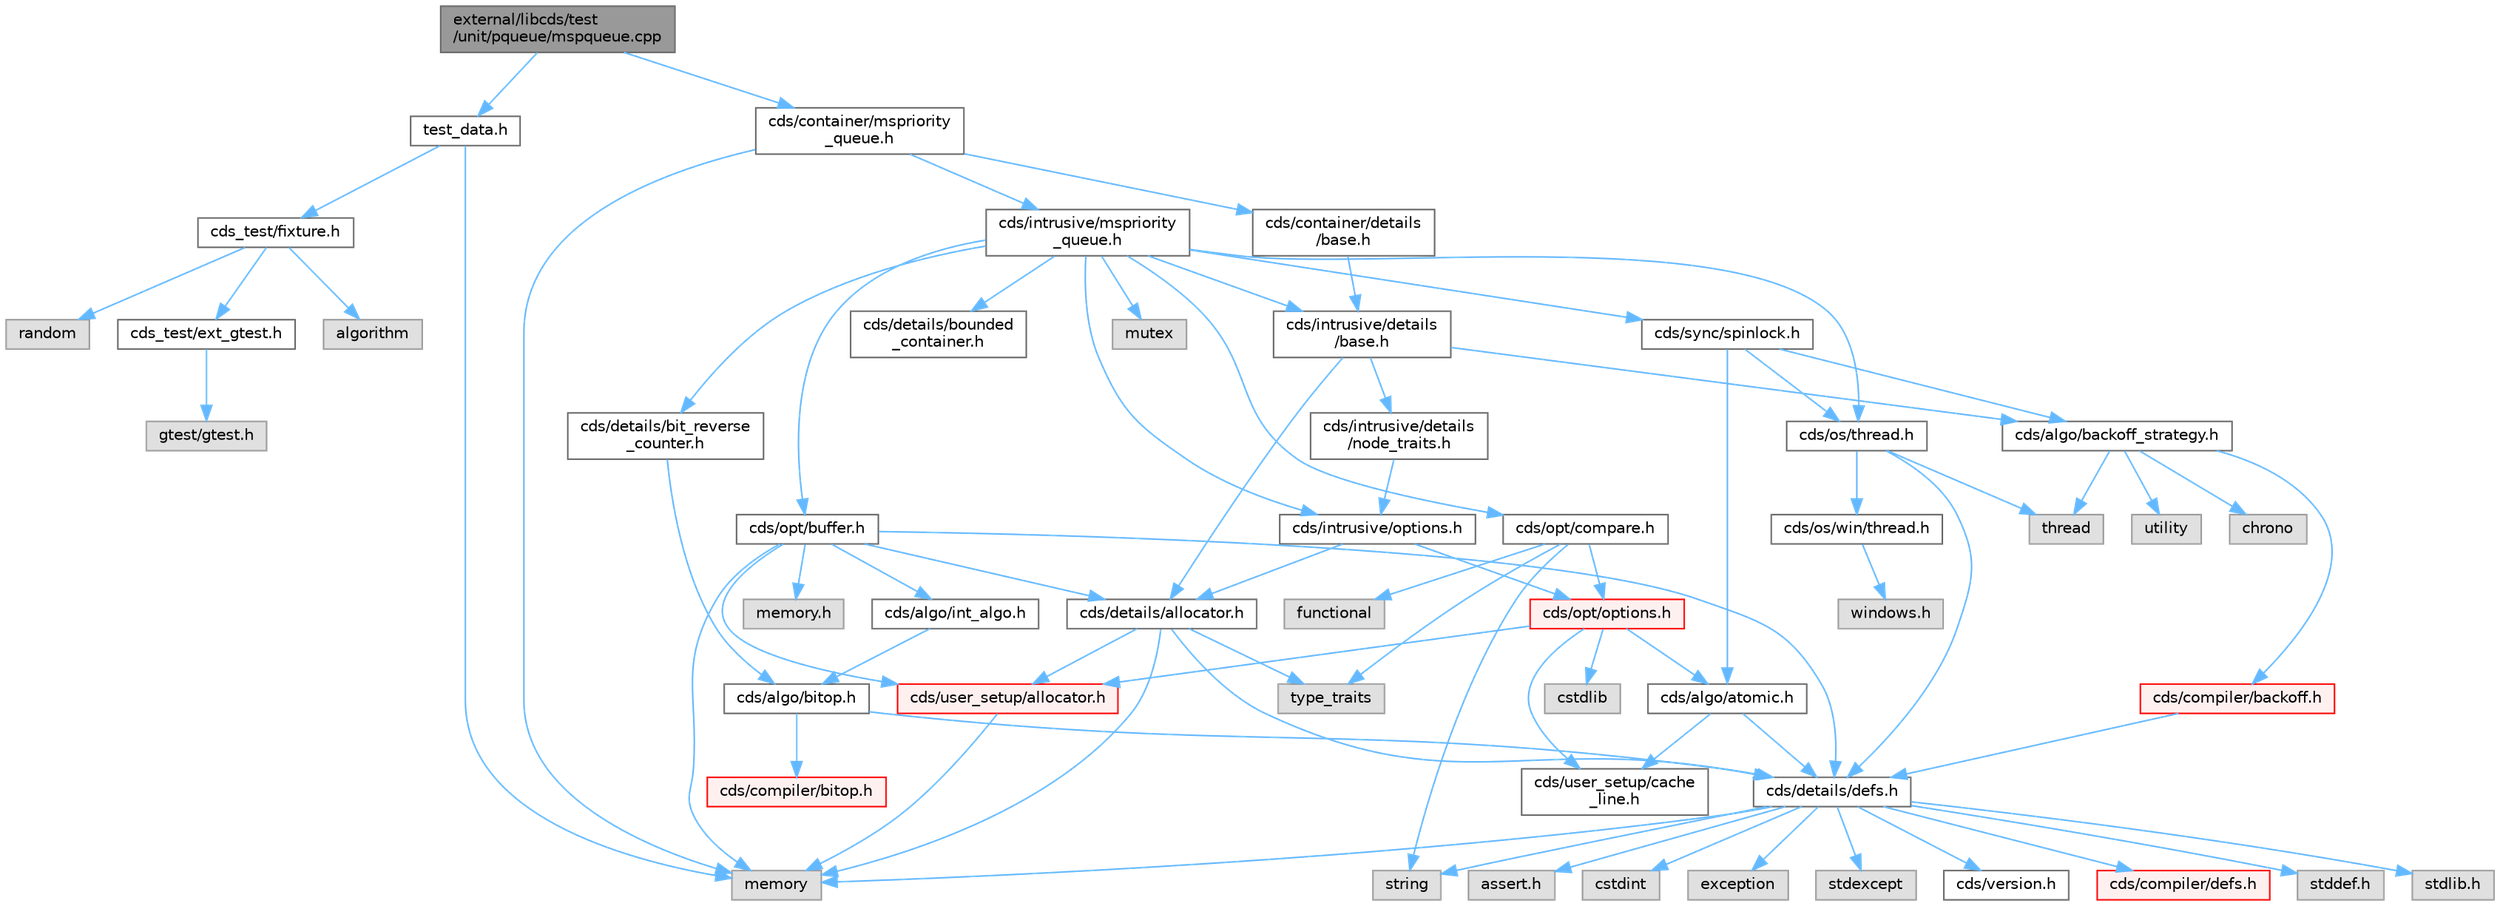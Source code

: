 digraph "external/libcds/test/unit/pqueue/mspqueue.cpp"
{
 // LATEX_PDF_SIZE
  bgcolor="transparent";
  edge [fontname=Helvetica,fontsize=10,labelfontname=Helvetica,labelfontsize=10];
  node [fontname=Helvetica,fontsize=10,shape=box,height=0.2,width=0.4];
  Node1 [id="Node000001",label="external/libcds/test\l/unit/pqueue/mspqueue.cpp",height=0.2,width=0.4,color="gray40", fillcolor="grey60", style="filled", fontcolor="black",tooltip=" "];
  Node1 -> Node2 [id="edge75_Node000001_Node000002",color="steelblue1",style="solid",tooltip=" "];
  Node2 [id="Node000002",label="test_data.h",height=0.2,width=0.4,color="grey40", fillcolor="white", style="filled",URL="$test__data_8h.html",tooltip=" "];
  Node2 -> Node3 [id="edge76_Node000002_Node000003",color="steelblue1",style="solid",tooltip=" "];
  Node3 [id="Node000003",label="cds_test/fixture.h",height=0.2,width=0.4,color="grey40", fillcolor="white", style="filled",URL="$fixture_8h.html",tooltip=" "];
  Node3 -> Node4 [id="edge77_Node000003_Node000004",color="steelblue1",style="solid",tooltip=" "];
  Node4 [id="Node000004",label="cds_test/ext_gtest.h",height=0.2,width=0.4,color="grey40", fillcolor="white", style="filled",URL="$ext__gtest_8h.html",tooltip=" "];
  Node4 -> Node5 [id="edge78_Node000004_Node000005",color="steelblue1",style="solid",tooltip=" "];
  Node5 [id="Node000005",label="gtest/gtest.h",height=0.2,width=0.4,color="grey60", fillcolor="#E0E0E0", style="filled",tooltip=" "];
  Node3 -> Node6 [id="edge79_Node000003_Node000006",color="steelblue1",style="solid",tooltip=" "];
  Node6 [id="Node000006",label="algorithm",height=0.2,width=0.4,color="grey60", fillcolor="#E0E0E0", style="filled",tooltip=" "];
  Node3 -> Node7 [id="edge80_Node000003_Node000007",color="steelblue1",style="solid",tooltip=" "];
  Node7 [id="Node000007",label="random",height=0.2,width=0.4,color="grey60", fillcolor="#E0E0E0", style="filled",tooltip=" "];
  Node2 -> Node8 [id="edge81_Node000002_Node000008",color="steelblue1",style="solid",tooltip=" "];
  Node8 [id="Node000008",label="memory",height=0.2,width=0.4,color="grey60", fillcolor="#E0E0E0", style="filled",tooltip=" "];
  Node1 -> Node9 [id="edge82_Node000001_Node000009",color="steelblue1",style="solid",tooltip=" "];
  Node9 [id="Node000009",label="cds/container/mspriority\l_queue.h",height=0.2,width=0.4,color="grey40", fillcolor="white", style="filled",URL="$container_2mspriority__queue_8h.html",tooltip=" "];
  Node9 -> Node8 [id="edge83_Node000009_Node000008",color="steelblue1",style="solid",tooltip=" "];
  Node9 -> Node10 [id="edge84_Node000009_Node000010",color="steelblue1",style="solid",tooltip=" "];
  Node10 [id="Node000010",label="cds/container/details\l/base.h",height=0.2,width=0.4,color="grey40", fillcolor="white", style="filled",URL="$external_2libcds_2cds_2container_2details_2base_8h.html",tooltip=" "];
  Node10 -> Node11 [id="edge85_Node000010_Node000011",color="steelblue1",style="solid",tooltip=" "];
  Node11 [id="Node000011",label="cds/intrusive/details\l/base.h",height=0.2,width=0.4,color="grey40", fillcolor="white", style="filled",URL="$external_2libcds_2cds_2intrusive_2details_2base_8h.html",tooltip=" "];
  Node11 -> Node12 [id="edge86_Node000011_Node000012",color="steelblue1",style="solid",tooltip=" "];
  Node12 [id="Node000012",label="cds/intrusive/details\l/node_traits.h",height=0.2,width=0.4,color="grey40", fillcolor="white", style="filled",URL="$node__traits_8h.html",tooltip=" "];
  Node12 -> Node13 [id="edge87_Node000012_Node000013",color="steelblue1",style="solid",tooltip=" "];
  Node13 [id="Node000013",label="cds/intrusive/options.h",height=0.2,width=0.4,color="grey40", fillcolor="white", style="filled",URL="$intrusive_2options_8h.html",tooltip=" "];
  Node13 -> Node14 [id="edge88_Node000013_Node000014",color="steelblue1",style="solid",tooltip=" "];
  Node14 [id="Node000014",label="cds/opt/options.h",height=0.2,width=0.4,color="red", fillcolor="#FFF0F0", style="filled",URL="$opt_2options_8h.html",tooltip=" "];
  Node14 -> Node15 [id="edge89_Node000014_Node000015",color="steelblue1",style="solid",tooltip=" "];
  Node15 [id="Node000015",label="cstdlib",height=0.2,width=0.4,color="grey60", fillcolor="#E0E0E0", style="filled",tooltip=" "];
  Node14 -> Node29 [id="edge90_Node000014_Node000029",color="steelblue1",style="solid",tooltip=" "];
  Node29 [id="Node000029",label="cds/user_setup/allocator.h",height=0.2,width=0.4,color="red", fillcolor="#FFF0F0", style="filled",URL="$external_2libcds_2cds_2user__setup_2allocator_8h.html",tooltip="Default implementation of allocator classes."];
  Node29 -> Node8 [id="edge91_Node000029_Node000008",color="steelblue1",style="solid",tooltip=" "];
  Node14 -> Node44 [id="edge92_Node000014_Node000044",color="steelblue1",style="solid",tooltip=" "];
  Node44 [id="Node000044",label="cds/user_setup/cache\l_line.h",height=0.2,width=0.4,color="grey40", fillcolor="white", style="filled",URL="$cache__line_8h.html",tooltip="Cache-line size definition"];
  Node14 -> Node45 [id="edge93_Node000014_Node000045",color="steelblue1",style="solid",tooltip=" "];
  Node45 [id="Node000045",label="cds/algo/atomic.h",height=0.2,width=0.4,color="grey40", fillcolor="white", style="filled",URL="$external_2libcds_2cds_2algo_2atomic_8h.html",tooltip=" "];
  Node45 -> Node17 [id="edge94_Node000045_Node000017",color="steelblue1",style="solid",tooltip=" "];
  Node17 [id="Node000017",label="cds/details/defs.h",height=0.2,width=0.4,color="grey40", fillcolor="white", style="filled",URL="$details_2defs_8h.html",tooltip=" "];
  Node17 -> Node18 [id="edge95_Node000017_Node000018",color="steelblue1",style="solid",tooltip=" "];
  Node18 [id="Node000018",label="stddef.h",height=0.2,width=0.4,color="grey60", fillcolor="#E0E0E0", style="filled",tooltip=" "];
  Node17 -> Node19 [id="edge96_Node000017_Node000019",color="steelblue1",style="solid",tooltip=" "];
  Node19 [id="Node000019",label="stdlib.h",height=0.2,width=0.4,color="grey60", fillcolor="#E0E0E0", style="filled",tooltip=" "];
  Node17 -> Node20 [id="edge97_Node000017_Node000020",color="steelblue1",style="solid",tooltip=" "];
  Node20 [id="Node000020",label="assert.h",height=0.2,width=0.4,color="grey60", fillcolor="#E0E0E0", style="filled",tooltip=" "];
  Node17 -> Node21 [id="edge98_Node000017_Node000021",color="steelblue1",style="solid",tooltip=" "];
  Node21 [id="Node000021",label="cstdint",height=0.2,width=0.4,color="grey60", fillcolor="#E0E0E0", style="filled",tooltip=" "];
  Node17 -> Node22 [id="edge99_Node000017_Node000022",color="steelblue1",style="solid",tooltip=" "];
  Node22 [id="Node000022",label="exception",height=0.2,width=0.4,color="grey60", fillcolor="#E0E0E0", style="filled",tooltip=" "];
  Node17 -> Node23 [id="edge100_Node000017_Node000023",color="steelblue1",style="solid",tooltip=" "];
  Node23 [id="Node000023",label="stdexcept",height=0.2,width=0.4,color="grey60", fillcolor="#E0E0E0", style="filled",tooltip=" "];
  Node17 -> Node24 [id="edge101_Node000017_Node000024",color="steelblue1",style="solid",tooltip=" "];
  Node24 [id="Node000024",label="string",height=0.2,width=0.4,color="grey60", fillcolor="#E0E0E0", style="filled",tooltip=" "];
  Node17 -> Node8 [id="edge102_Node000017_Node000008",color="steelblue1",style="solid",tooltip=" "];
  Node17 -> Node25 [id="edge103_Node000017_Node000025",color="steelblue1",style="solid",tooltip=" "];
  Node25 [id="Node000025",label="cds/version.h",height=0.2,width=0.4,color="grey40", fillcolor="white", style="filled",URL="$external_2libcds_2cds_2version_8h.html",tooltip=" "];
  Node17 -> Node26 [id="edge104_Node000017_Node000026",color="steelblue1",style="solid",tooltip=" "];
  Node26 [id="Node000026",label="cds/compiler/defs.h",height=0.2,width=0.4,color="red", fillcolor="#FFF0F0", style="filled",URL="$compiler_2defs_8h.html",tooltip=" "];
  Node45 -> Node44 [id="edge105_Node000045_Node000044",color="steelblue1",style="solid",tooltip=" "];
  Node13 -> Node46 [id="edge106_Node000013_Node000046",color="steelblue1",style="solid",tooltip=" "];
  Node46 [id="Node000046",label="cds/details/allocator.h",height=0.2,width=0.4,color="grey40", fillcolor="white", style="filled",URL="$external_2libcds_2cds_2details_2allocator_8h.html",tooltip=" "];
  Node46 -> Node47 [id="edge107_Node000046_Node000047",color="steelblue1",style="solid",tooltip=" "];
  Node47 [id="Node000047",label="type_traits",height=0.2,width=0.4,color="grey60", fillcolor="#E0E0E0", style="filled",tooltip=" "];
  Node46 -> Node8 [id="edge108_Node000046_Node000008",color="steelblue1",style="solid",tooltip=" "];
  Node46 -> Node17 [id="edge109_Node000046_Node000017",color="steelblue1",style="solid",tooltip=" "];
  Node46 -> Node29 [id="edge110_Node000046_Node000029",color="steelblue1",style="solid",tooltip=" "];
  Node11 -> Node46 [id="edge111_Node000011_Node000046",color="steelblue1",style="solid",tooltip=" "];
  Node11 -> Node48 [id="edge112_Node000011_Node000048",color="steelblue1",style="solid",tooltip=" "];
  Node48 [id="Node000048",label="cds/algo/backoff_strategy.h",height=0.2,width=0.4,color="grey40", fillcolor="white", style="filled",URL="$backoff__strategy_8h.html",tooltip=" "];
  Node48 -> Node43 [id="edge113_Node000048_Node000043",color="steelblue1",style="solid",tooltip=" "];
  Node43 [id="Node000043",label="utility",height=0.2,width=0.4,color="grey60", fillcolor="#E0E0E0", style="filled",tooltip=" "];
  Node48 -> Node39 [id="edge114_Node000048_Node000039",color="steelblue1",style="solid",tooltip=" "];
  Node39 [id="Node000039",label="thread",height=0.2,width=0.4,color="grey60", fillcolor="#E0E0E0", style="filled",tooltip=" "];
  Node48 -> Node49 [id="edge115_Node000048_Node000049",color="steelblue1",style="solid",tooltip=" "];
  Node49 [id="Node000049",label="chrono",height=0.2,width=0.4,color="grey60", fillcolor="#E0E0E0", style="filled",tooltip=" "];
  Node48 -> Node50 [id="edge116_Node000048_Node000050",color="steelblue1",style="solid",tooltip=" "];
  Node50 [id="Node000050",label="cds/compiler/backoff.h",height=0.2,width=0.4,color="red", fillcolor="#FFF0F0", style="filled",URL="$backoff_8h.html",tooltip=" "];
  Node50 -> Node17 [id="edge117_Node000050_Node000017",color="steelblue1",style="solid",tooltip=" "];
  Node9 -> Node52 [id="edge118_Node000009_Node000052",color="steelblue1",style="solid",tooltip=" "];
  Node52 [id="Node000052",label="cds/intrusive/mspriority\l_queue.h",height=0.2,width=0.4,color="grey40", fillcolor="white", style="filled",URL="$intrusive_2mspriority__queue_8h.html",tooltip=" "];
  Node52 -> Node53 [id="edge119_Node000052_Node000053",color="steelblue1",style="solid",tooltip=" "];
  Node53 [id="Node000053",label="mutex",height=0.2,width=0.4,color="grey60", fillcolor="#E0E0E0", style="filled",tooltip=" "];
  Node52 -> Node11 [id="edge120_Node000052_Node000011",color="steelblue1",style="solid",tooltip=" "];
  Node52 -> Node54 [id="edge121_Node000052_Node000054",color="steelblue1",style="solid",tooltip=" "];
  Node54 [id="Node000054",label="cds/sync/spinlock.h",height=0.2,width=0.4,color="grey40", fillcolor="white", style="filled",URL="$sync_2spinlock_8h.html",tooltip=" "];
  Node54 -> Node45 [id="edge122_Node000054_Node000045",color="steelblue1",style="solid",tooltip=" "];
  Node54 -> Node55 [id="edge123_Node000054_Node000055",color="steelblue1",style="solid",tooltip=" "];
  Node55 [id="Node000055",label="cds/os/thread.h",height=0.2,width=0.4,color="grey40", fillcolor="white", style="filled",URL="$cds_2os_2thread_8h.html",tooltip=" "];
  Node55 -> Node39 [id="edge124_Node000055_Node000039",color="steelblue1",style="solid",tooltip=" "];
  Node55 -> Node17 [id="edge125_Node000055_Node000017",color="steelblue1",style="solid",tooltip=" "];
  Node55 -> Node56 [id="edge126_Node000055_Node000056",color="steelblue1",style="solid",tooltip=" "];
  Node56 [id="Node000056",label="cds/os/win/thread.h",height=0.2,width=0.4,color="grey40", fillcolor="white", style="filled",URL="$cds_2os_2win_2thread_8h.html",tooltip=" "];
  Node56 -> Node57 [id="edge127_Node000056_Node000057",color="steelblue1",style="solid",tooltip=" "];
  Node57 [id="Node000057",label="windows.h",height=0.2,width=0.4,color="grey60", fillcolor="#E0E0E0", style="filled",tooltip=" "];
  Node54 -> Node48 [id="edge128_Node000054_Node000048",color="steelblue1",style="solid",tooltip=" "];
  Node52 -> Node55 [id="edge129_Node000052_Node000055",color="steelblue1",style="solid",tooltip=" "];
  Node52 -> Node58 [id="edge130_Node000052_Node000058",color="steelblue1",style="solid",tooltip=" "];
  Node58 [id="Node000058",label="cds/details/bit_reverse\l_counter.h",height=0.2,width=0.4,color="grey40", fillcolor="white", style="filled",URL="$bit__reverse__counter_8h.html",tooltip=" "];
  Node58 -> Node35 [id="edge131_Node000058_Node000035",color="steelblue1",style="solid",tooltip=" "];
  Node35 [id="Node000035",label="cds/algo/bitop.h",height=0.2,width=0.4,color="grey40", fillcolor="white", style="filled",URL="$algo_2bitop_8h.html",tooltip=" "];
  Node35 -> Node17 [id="edge132_Node000035_Node000017",color="steelblue1",style="solid",tooltip=" "];
  Node35 -> Node36 [id="edge133_Node000035_Node000036",color="steelblue1",style="solid",tooltip=" "];
  Node36 [id="Node000036",label="cds/compiler/bitop.h",height=0.2,width=0.4,color="red", fillcolor="#FFF0F0", style="filled",URL="$compiler_2bitop_8h.html",tooltip=" "];
  Node52 -> Node13 [id="edge134_Node000052_Node000013",color="steelblue1",style="solid",tooltip=" "];
  Node52 -> Node59 [id="edge135_Node000052_Node000059",color="steelblue1",style="solid",tooltip=" "];
  Node59 [id="Node000059",label="cds/opt/buffer.h",height=0.2,width=0.4,color="grey40", fillcolor="white", style="filled",URL="$external_2libcds_2cds_2opt_2buffer_8h.html",tooltip=" "];
  Node59 -> Node60 [id="edge136_Node000059_Node000060",color="steelblue1",style="solid",tooltip=" "];
  Node60 [id="Node000060",label="memory.h",height=0.2,width=0.4,color="grey60", fillcolor="#E0E0E0", style="filled",tooltip=" "];
  Node59 -> Node17 [id="edge137_Node000059_Node000017",color="steelblue1",style="solid",tooltip=" "];
  Node59 -> Node29 [id="edge138_Node000059_Node000029",color="steelblue1",style="solid",tooltip=" "];
  Node59 -> Node46 [id="edge139_Node000059_Node000046",color="steelblue1",style="solid",tooltip=" "];
  Node59 -> Node34 [id="edge140_Node000059_Node000034",color="steelblue1",style="solid",tooltip=" "];
  Node34 [id="Node000034",label="cds/algo/int_algo.h",height=0.2,width=0.4,color="grey40", fillcolor="white", style="filled",URL="$int__algo_8h.html",tooltip=" "];
  Node34 -> Node35 [id="edge141_Node000034_Node000035",color="steelblue1",style="solid",tooltip=" "];
  Node59 -> Node8 [id="edge142_Node000059_Node000008",color="steelblue1",style="solid",tooltip=" "];
  Node52 -> Node61 [id="edge143_Node000052_Node000061",color="steelblue1",style="solid",tooltip=" "];
  Node61 [id="Node000061",label="cds/opt/compare.h",height=0.2,width=0.4,color="grey40", fillcolor="white", style="filled",URL="$external_2libcds_2cds_2opt_2compare_8h.html",tooltip=" "];
  Node61 -> Node47 [id="edge144_Node000061_Node000047",color="steelblue1",style="solid",tooltip=" "];
  Node61 -> Node62 [id="edge145_Node000061_Node000062",color="steelblue1",style="solid",tooltip=" "];
  Node62 [id="Node000062",label="functional",height=0.2,width=0.4,color="grey60", fillcolor="#E0E0E0", style="filled",tooltip=" "];
  Node61 -> Node24 [id="edge146_Node000061_Node000024",color="steelblue1",style="solid",tooltip=" "];
  Node61 -> Node14 [id="edge147_Node000061_Node000014",color="steelblue1",style="solid",tooltip=" "];
  Node52 -> Node63 [id="edge148_Node000052_Node000063",color="steelblue1",style="solid",tooltip=" "];
  Node63 [id="Node000063",label="cds/details/bounded\l_container.h",height=0.2,width=0.4,color="grey40", fillcolor="white", style="filled",URL="$bounded__container_8h.html",tooltip=" "];
}
